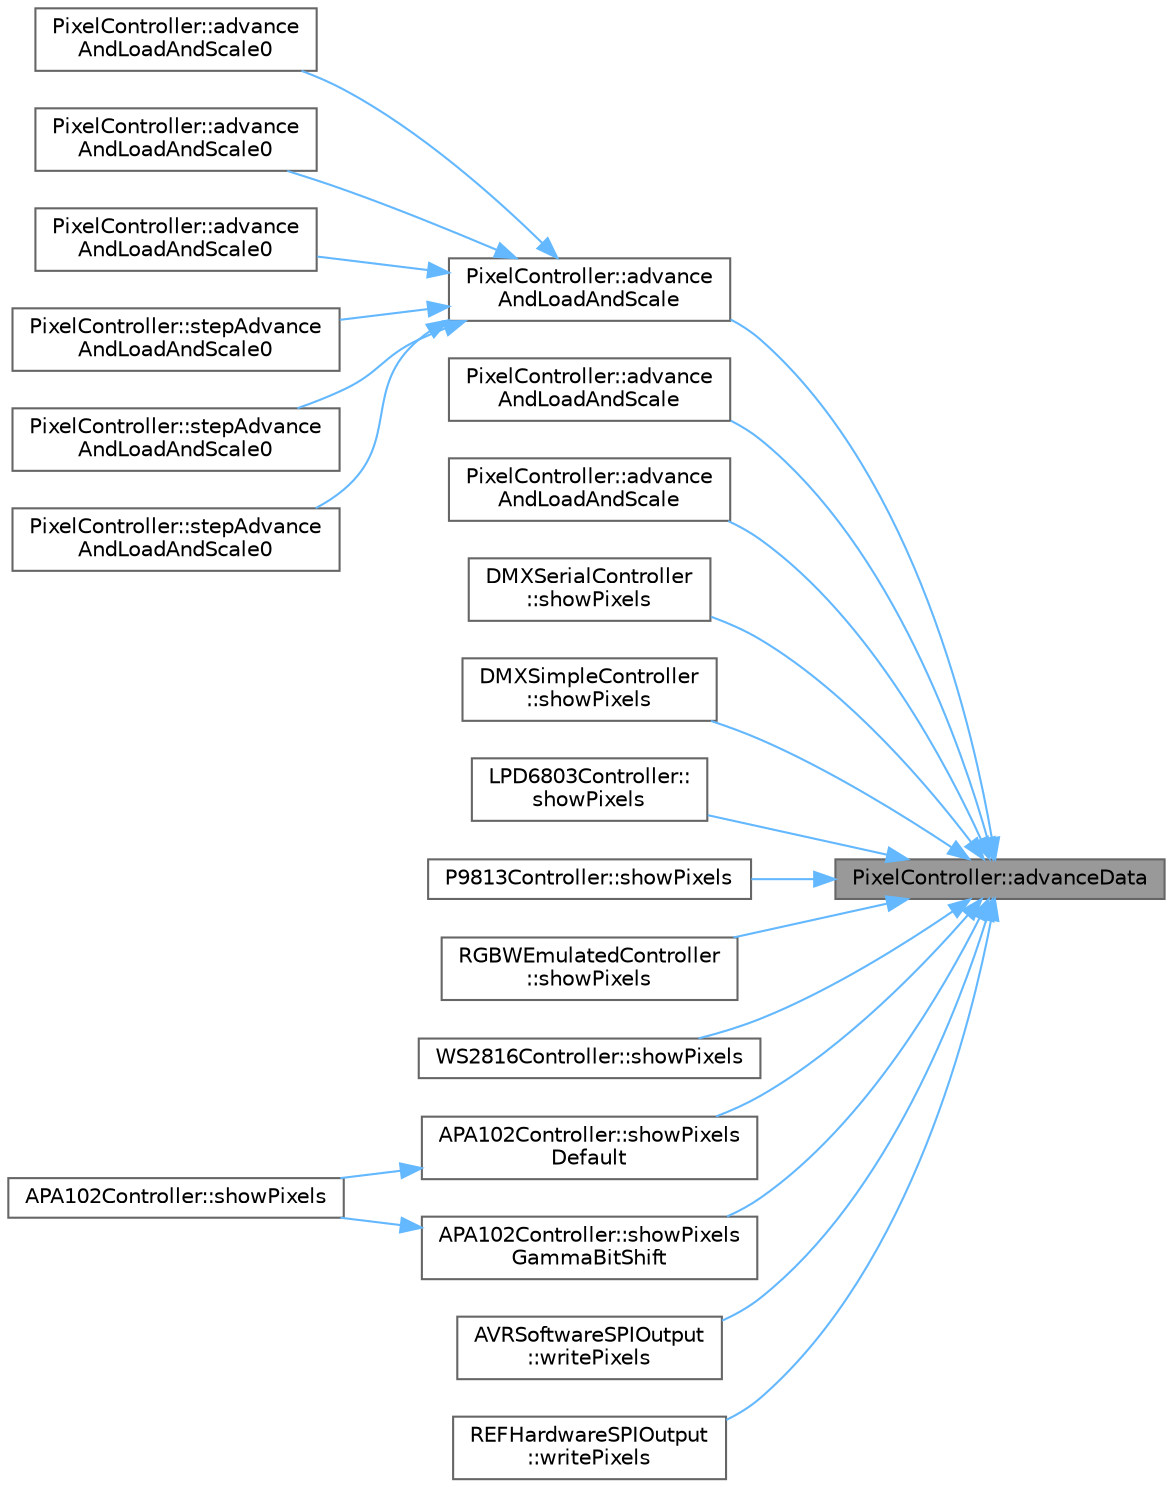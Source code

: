 digraph "PixelController::advanceData"
{
 // LATEX_PDF_SIZE
  bgcolor="transparent";
  edge [fontname=Helvetica,fontsize=10,labelfontname=Helvetica,labelfontsize=10];
  node [fontname=Helvetica,fontsize=10,shape=box,height=0.2,width=0.4];
  rankdir="RL";
  Node1 [id="Node000001",label="PixelController::advanceData",height=0.2,width=0.4,color="gray40", fillcolor="grey60", style="filled", fontcolor="black",tooltip="Advance the data pointer forward, adjust position counter."];
  Node1 -> Node2 [id="edge1_Node000001_Node000002",dir="back",color="steelblue1",style="solid",tooltip=" "];
  Node2 [id="Node000002",label="PixelController::advance\lAndLoadAndScale",height=0.2,width=0.4,color="grey40", fillcolor="white", style="filled",URL="$d0/dee/struct_pixel_controller_a6c5dff0bd5be54ed5cdc8edb05d3ee2d.html#a6c5dff0bd5be54ed5cdc8edb05d3ee2d",tooltip="A version of loadAndScale() that advances the output data pointer."];
  Node2 -> Node3 [id="edge2_Node000002_Node000003",dir="back",color="steelblue1",style="solid",tooltip=" "];
  Node3 [id="Node000003",label="PixelController::advance\lAndLoadAndScale0",height=0.2,width=0.4,color="grey40", fillcolor="white", style="filled",URL="$d0/dee/struct_pixel_controller_aa6a77bc5cd442a95a4f36b3c39d09f6e.html#aa6a77bc5cd442a95a4f36b3c39d09f6e",tooltip="non-template alias of advanceAndLoadAndScale<0>()"];
  Node2 -> Node4 [id="edge3_Node000002_Node000004",dir="back",color="steelblue1",style="solid",tooltip=" "];
  Node4 [id="Node000004",label="PixelController::advance\lAndLoadAndScale0",height=0.2,width=0.4,color="grey40", fillcolor="white", style="filled",URL="$d0/dee/struct_pixel_controller_a9b3aad7f0649ea0d87e2ac243a6ede89.html#a9b3aad7f0649ea0d87e2ac243a6ede89",tooltip="non-template alias of advanceAndLoadAndScale<0>()"];
  Node2 -> Node5 [id="edge4_Node000002_Node000005",dir="back",color="steelblue1",style="solid",tooltip=" "];
  Node5 [id="Node000005",label="PixelController::advance\lAndLoadAndScale0",height=0.2,width=0.4,color="grey40", fillcolor="white", style="filled",URL="$d0/dee/struct_pixel_controller_a5ed1cdb992788946f8aa585e014491fa.html#a5ed1cdb992788946f8aa585e014491fa",tooltip="non-template alias of advanceAndLoadAndScale<0>()"];
  Node2 -> Node6 [id="edge5_Node000002_Node000006",dir="back",color="steelblue1",style="solid",tooltip=" "];
  Node6 [id="Node000006",label="PixelController::stepAdvance\lAndLoadAndScale0",height=0.2,width=0.4,color="grey40", fillcolor="white", style="filled",URL="$d0/dee/struct_pixel_controller_a0b169100513e0e2fe996401a8f653688.html#a0b169100513e0e2fe996401a8f653688",tooltip="stepDithering() and advanceAndLoadAndScale0()"];
  Node2 -> Node7 [id="edge6_Node000002_Node000007",dir="back",color="steelblue1",style="solid",tooltip=" "];
  Node7 [id="Node000007",label="PixelController::stepAdvance\lAndLoadAndScale0",height=0.2,width=0.4,color="grey40", fillcolor="white", style="filled",URL="$d0/dee/struct_pixel_controller_a1fd9d16856c759d9fe45025464eae1de.html#a1fd9d16856c759d9fe45025464eae1de",tooltip="stepDithering() and advanceAndLoadAndScale0()"];
  Node2 -> Node8 [id="edge7_Node000002_Node000008",dir="back",color="steelblue1",style="solid",tooltip=" "];
  Node8 [id="Node000008",label="PixelController::stepAdvance\lAndLoadAndScale0",height=0.2,width=0.4,color="grey40", fillcolor="white", style="filled",URL="$d0/dee/struct_pixel_controller_acb4a76e70b987649e50290f68648e9d6.html#acb4a76e70b987649e50290f68648e9d6",tooltip="stepDithering() and advanceAndLoadAndScale0()"];
  Node1 -> Node9 [id="edge8_Node000001_Node000009",dir="back",color="steelblue1",style="solid",tooltip=" "];
  Node9 [id="Node000009",label="PixelController::advance\lAndLoadAndScale",height=0.2,width=0.4,color="grey40", fillcolor="white", style="filled",URL="$d0/dee/struct_pixel_controller_aebc10b48403a00eb03bdb9e07e09f183.html#aebc10b48403a00eb03bdb9e07e09f183",tooltip="A version of loadAndScale() that advances the output data pointer."];
  Node1 -> Node10 [id="edge9_Node000001_Node000010",dir="back",color="steelblue1",style="solid",tooltip=" "];
  Node10 [id="Node000010",label="PixelController::advance\lAndLoadAndScale",height=0.2,width=0.4,color="grey40", fillcolor="white", style="filled",URL="$d0/dee/struct_pixel_controller_a7b2c3f0de852388e61d6b788d24f1ede.html#a7b2c3f0de852388e61d6b788d24f1ede",tooltip="A version of loadAndScale() that advances the output data pointer without dithering."];
  Node1 -> Node11 [id="edge10_Node000001_Node000011",dir="back",color="steelblue1",style="solid",tooltip=" "];
  Node11 [id="Node000011",label="DMXSerialController\l::showPixels",height=0.2,width=0.4,color="grey40", fillcolor="white", style="filled",URL="$d9/d0f/class_d_m_x_serial_controller_a861d9beed51cce6441b50398f1eabebf.html#a861d9beed51cce6441b50398f1eabebf",tooltip="Send the LED data to the strip."];
  Node1 -> Node12 [id="edge11_Node000001_Node000012",dir="back",color="steelblue1",style="solid",tooltip=" "];
  Node12 [id="Node000012",label="DMXSimpleController\l::showPixels",height=0.2,width=0.4,color="grey40", fillcolor="white", style="filled",URL="$d0/da7/class_d_m_x_simple_controller_a6744d598f10ba5d97a57df08c46bafab.html#a6744d598f10ba5d97a57df08c46bafab",tooltip="Send the LED data to the strip."];
  Node1 -> Node13 [id="edge12_Node000001_Node000013",dir="back",color="steelblue1",style="solid",tooltip=" "];
  Node13 [id="Node000013",label="LPD6803Controller::\lshowPixels",height=0.2,width=0.4,color="grey40", fillcolor="white", style="filled",URL="$d0/d40/class_l_p_d6803_controller_a35f42384ada050146e6813f0fc766356.html#a35f42384ada050146e6813f0fc766356",tooltip="Send the LED data to the strip."];
  Node1 -> Node14 [id="edge13_Node000001_Node000014",dir="back",color="steelblue1",style="solid",tooltip=" "];
  Node14 [id="Node000014",label="P9813Controller::showPixels",height=0.2,width=0.4,color="grey40", fillcolor="white", style="filled",URL="$d2/dd6/class_p9813_controller_ab7381f0a1850d006f3449d27838b19c5.html#ab7381f0a1850d006f3449d27838b19c5",tooltip="Send the LED data to the strip."];
  Node1 -> Node15 [id="edge14_Node000001_Node000015",dir="back",color="steelblue1",style="solid",tooltip=" "];
  Node15 [id="Node000015",label="RGBWEmulatedController\l::showPixels",height=0.2,width=0.4,color="grey40", fillcolor="white", style="filled",URL="$d5/d83/class_r_g_b_w_emulated_controller_aba9a2f023f2950dbcdf3c2482f765350.html#aba9a2f023f2950dbcdf3c2482f765350",tooltip="Send the LED data to the strip."];
  Node1 -> Node16 [id="edge15_Node000001_Node000016",dir="back",color="steelblue1",style="solid",tooltip=" "];
  Node16 [id="Node000016",label="WS2816Controller::showPixels",height=0.2,width=0.4,color="grey40", fillcolor="white", style="filled",URL="$dd/dbc/class_w_s2816_controller_a7d9891631bb3b4e35dcbb93180ac8a55.html#a7d9891631bb3b4e35dcbb93180ac8a55",tooltip="Send the LED data to the strip."];
  Node1 -> Node17 [id="edge16_Node000001_Node000017",dir="back",color="steelblue1",style="solid",tooltip=" "];
  Node17 [id="Node000017",label="APA102Controller::showPixels\lDefault",height=0.2,width=0.4,color="grey40", fillcolor="white", style="filled",URL="$d4/d96/class_a_p_a102_controller_a632117bec47c6b4ba7e3ed1703478a42.html#a632117bec47c6b4ba7e3ed1703478a42",tooltip=" "];
  Node17 -> Node18 [id="edge17_Node000017_Node000018",dir="back",color="steelblue1",style="solid",tooltip=" "];
  Node18 [id="Node000018",label="APA102Controller::showPixels",height=0.2,width=0.4,color="grey40", fillcolor="white", style="filled",URL="$d4/d96/class_a_p_a102_controller_a523f76b88c07e29cba6c40bd0cefe4b3.html#a523f76b88c07e29cba6c40bd0cefe4b3",tooltip="Send the LED data to the strip."];
  Node1 -> Node19 [id="edge18_Node000001_Node000019",dir="back",color="steelblue1",style="solid",tooltip=" "];
  Node19 [id="Node000019",label="APA102Controller::showPixels\lGammaBitShift",height=0.2,width=0.4,color="grey40", fillcolor="white", style="filled",URL="$d4/d96/class_a_p_a102_controller_a040f761b3d3bb30a9275f96548ec5ef7.html#a040f761b3d3bb30a9275f96548ec5ef7",tooltip=" "];
  Node19 -> Node18 [id="edge19_Node000019_Node000018",dir="back",color="steelblue1",style="solid",tooltip=" "];
  Node1 -> Node20 [id="edge20_Node000001_Node000020",dir="back",color="steelblue1",style="solid",tooltip=" "];
  Node20 [id="Node000020",label="AVRSoftwareSPIOutput\l::writePixels",height=0.2,width=0.4,color="grey40", fillcolor="white", style="filled",URL="$dc/d57/class_a_v_r_software_s_p_i_output_a20772a8fdfa75015731375c36ccb3515.html#a20772a8fdfa75015731375c36ccb3515",tooltip="Write LED pixel data to the SPI interface."];
  Node1 -> Node21 [id="edge21_Node000001_Node000021",dir="back",color="steelblue1",style="solid",tooltip=" "];
  Node21 [id="Node000021",label="REFHardwareSPIOutput\l::writePixels",height=0.2,width=0.4,color="grey40", fillcolor="white", style="filled",URL="$d6/dd4/class_r_e_f_hardware_s_p_i_output_a17c12dc926c86fc42b2f857149c699a1.html#a17c12dc926c86fc42b2f857149c699a1",tooltip="write a block of uint8_ts out in groups of three."];
}
